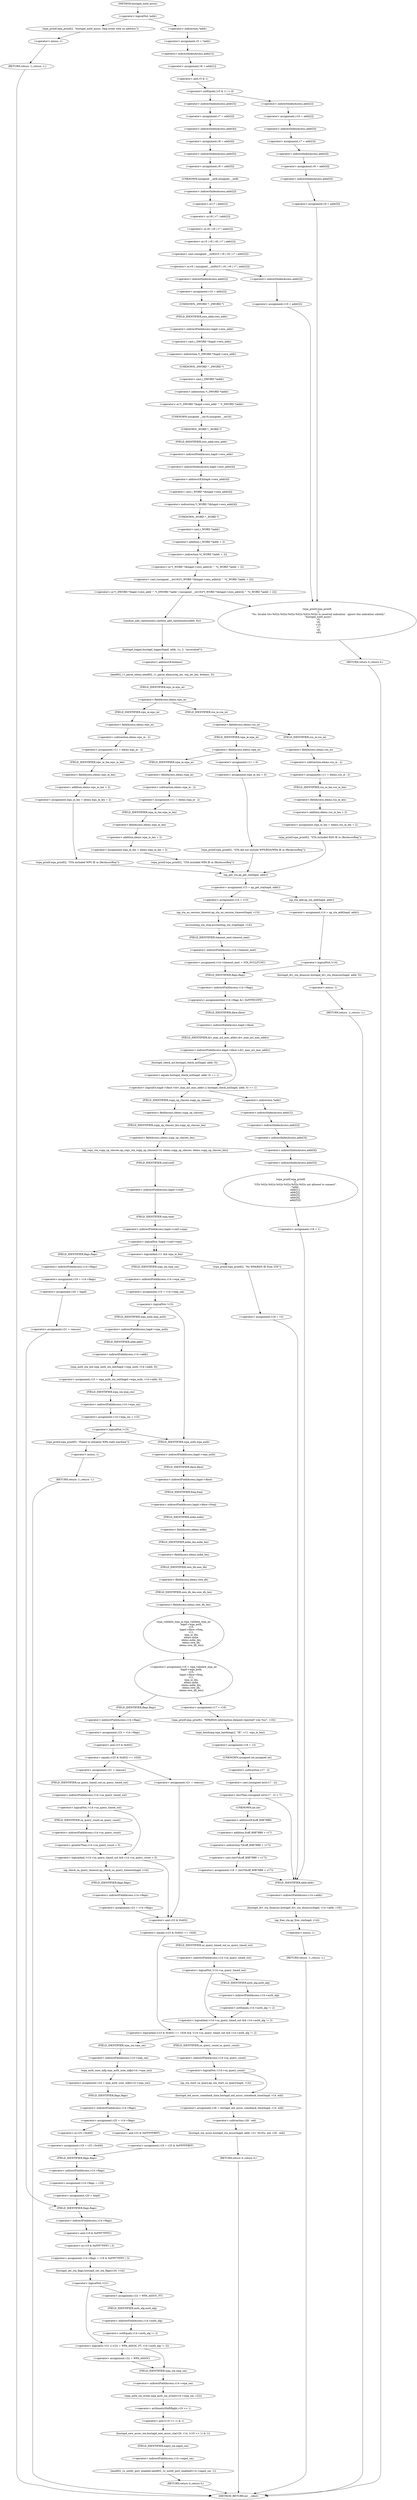 digraph hostapd_notif_assoc {  
"1000157" [label = "(<operator>.logicalNot,!addr)" ]
"1000160" [label = "(wpa_printf,wpa_printf(2, \"hostapd_notif_assoc: Skip event with no address\"))" ]
"1000163" [label = "(RETURN,return -1;,return -1;)" ]
"1000164" [label = "(<operator>.minus,-1)" ]
"1000166" [label = "(<operator>.assignment,v5 = *addr)" ]
"1000168" [label = "(<operator>.indirection,*addr)" ]
"1000170" [label = "(<operator>.assignment,v6 = addr[1])" ]
"1000172" [label = "(<operator>.indirectIndexAccess,addr[1])" ]
"1000176" [label = "(<operator>.notEquals,(v5 & 1) != 0)" ]
"1000177" [label = "(<operator>.and,v5 & 1)" ]
"1000182" [label = "(<operator>.assignment,v10 = addr[2])" ]
"1000184" [label = "(<operator>.indirectIndexAccess,addr[2])" ]
"1000187" [label = "(<operator>.assignment,v7 = addr[3])" ]
"1000189" [label = "(<operator>.indirectIndexAccess,addr[3])" ]
"1000192" [label = "(<operator>.assignment,v8 = addr[4])" ]
"1000194" [label = "(<operator>.indirectIndexAccess,addr[4])" ]
"1000197" [label = "(<operator>.assignment,v9 = addr[5])" ]
"1000199" [label = "(<operator>.indirectIndexAccess,addr[5])" ]
"1000204" [label = "(<operator>.assignment,v7 = addr[3])" ]
"1000206" [label = "(<operator>.indirectIndexAccess,addr[3])" ]
"1000209" [label = "(<operator>.assignment,v8 = addr[4])" ]
"1000211" [label = "(<operator>.indirectIndexAccess,addr[4])" ]
"1000214" [label = "(<operator>.assignment,v9 = addr[5])" ]
"1000216" [label = "(<operator>.indirectIndexAccess,addr[5])" ]
"1000220" [label = "(<operator>.or,v9 | (unsigned __int8)(v5 | v6 | v8 | v7 | addr[2]))" ]
"1000222" [label = "(<operator>.cast,(unsigned __int8)(v5 | v6 | v8 | v7 | addr[2]))" ]
"1000223" [label = "(UNKNOWN,unsigned __int8,unsigned __int8)" ]
"1000224" [label = "(<operator>.or,v5 | v6 | v8 | v7 | addr[2])" ]
"1000226" [label = "(<operator>.or,v6 | v8 | v7 | addr[2])" ]
"1000228" [label = "(<operator>.or,v8 | v7 | addr[2])" ]
"1000230" [label = "(<operator>.or,v7 | addr[2])" ]
"1000232" [label = "(<operator>.indirectIndexAccess,addr[2])" ]
"1000236" [label = "(<operator>.assignment,v10 = addr[2])" ]
"1000238" [label = "(<operator>.indirectIndexAccess,addr[2])" ]
"1000242" [label = "(<operator>.or,*(_DWORD *)hapd->own_addr ^ *(_DWORD *)addr | (unsigned __int16)(*(_WORD *)&hapd->own_addr[4] ^ *((_WORD *)addr + 2)))" ]
"1000243" [label = "(<operator>.or,*(_DWORD *)hapd->own_addr ^ *(_DWORD *)addr)" ]
"1000244" [label = "(<operator>.indirection,*(_DWORD *)hapd->own_addr)" ]
"1000245" [label = "(<operator>.cast,(_DWORD *)hapd->own_addr)" ]
"1000246" [label = "(UNKNOWN,_DWORD *,_DWORD *)" ]
"1000247" [label = "(<operator>.indirectFieldAccess,hapd->own_addr)" ]
"1000249" [label = "(FIELD_IDENTIFIER,own_addr,own_addr)" ]
"1000250" [label = "(<operator>.indirection,*(_DWORD *)addr)" ]
"1000251" [label = "(<operator>.cast,(_DWORD *)addr)" ]
"1000252" [label = "(UNKNOWN,_DWORD *,_DWORD *)" ]
"1000254" [label = "(<operator>.cast,(unsigned __int16)(*(_WORD *)&hapd->own_addr[4] ^ *((_WORD *)addr + 2)))" ]
"1000255" [label = "(UNKNOWN,unsigned __int16,unsigned __int16)" ]
"1000256" [label = "(<operator>.or,*(_WORD *)&hapd->own_addr[4] ^ *((_WORD *)addr + 2))" ]
"1000257" [label = "(<operator>.indirection,*(_WORD *)&hapd->own_addr[4])" ]
"1000258" [label = "(<operator>.cast,(_WORD *)&hapd->own_addr[4])" ]
"1000259" [label = "(UNKNOWN,_WORD *,_WORD *)" ]
"1000260" [label = "(<operator>.addressOf,&hapd->own_addr[4])" ]
"1000261" [label = "(<operator>.indirectIndexAccess,hapd->own_addr[4])" ]
"1000262" [label = "(<operator>.indirectFieldAccess,hapd->own_addr)" ]
"1000264" [label = "(FIELD_IDENTIFIER,own_addr,own_addr)" ]
"1000266" [label = "(<operator>.indirection,*((_WORD *)addr + 2))" ]
"1000267" [label = "(<operator>.addition,(_WORD *)addr + 2)" ]
"1000268" [label = "(<operator>.cast,(_WORD *)addr)" ]
"1000269" [label = "(UNKNOWN,_WORD *,_WORD *)" ]
"1000273" [label = "(random_add_randomness,random_add_randomness(addr, 6u))" ]
"1000276" [label = "(hostapd_logger,hostapd_logger(hapd, addr, 1u, 2, \"associated\"))" ]
"1000282" [label = "(ieee802_11_parse_elems,ieee802_11_parse_elems(req_ies, req_ies_len, &elems, 0))" ]
"1000285" [label = "(<operator>.addressOf,&elems)" ]
"1000289" [label = "(<operator>.fieldAccess,elems.wps_ie)" ]
"1000291" [label = "(FIELD_IDENTIFIER,wps_ie,wps_ie)" ]
"1000293" [label = "(<operator>.assignment,v11 = elems.wps_ie - 2)" ]
"1000295" [label = "(<operator>.subtraction,elems.wps_ie - 2)" ]
"1000296" [label = "(<operator>.fieldAccess,elems.wps_ie)" ]
"1000298" [label = "(FIELD_IDENTIFIER,wps_ie,wps_ie)" ]
"1000300" [label = "(<operator>.assignment,wpa_ie_len = elems.wps_ie_len + 2)" ]
"1000302" [label = "(<operator>.addition,elems.wps_ie_len + 2)" ]
"1000303" [label = "(<operator>.fieldAccess,elems.wps_ie_len)" ]
"1000305" [label = "(FIELD_IDENTIFIER,wps_ie_len,wps_ie_len)" ]
"1000307" [label = "(wpa_printf,wpa_printf(2, \"STA included WPS IE in (Re)AssocReq\"))" ]
"1000312" [label = "(<operator>.fieldAccess,elems.rsn_ie)" ]
"1000314" [label = "(FIELD_IDENTIFIER,rsn_ie,rsn_ie)" ]
"1000316" [label = "(<operator>.assignment,v11 = elems.rsn_ie - 2)" ]
"1000318" [label = "(<operator>.subtraction,elems.rsn_ie - 2)" ]
"1000319" [label = "(<operator>.fieldAccess,elems.rsn_ie)" ]
"1000321" [label = "(FIELD_IDENTIFIER,rsn_ie,rsn_ie)" ]
"1000323" [label = "(<operator>.assignment,wpa_ie_len = elems.rsn_ie_len + 2)" ]
"1000325" [label = "(<operator>.addition,elems.rsn_ie_len + 2)" ]
"1000326" [label = "(<operator>.fieldAccess,elems.rsn_ie_len)" ]
"1000328" [label = "(FIELD_IDENTIFIER,rsn_ie_len,rsn_ie_len)" ]
"1000330" [label = "(wpa_printf,wpa_printf(2, \"STA included RSN IE in (Re)AssocReq\"))" ]
"1000335" [label = "(<operator>.fieldAccess,elems.wpa_ie)" ]
"1000337" [label = "(FIELD_IDENTIFIER,wpa_ie,wpa_ie)" ]
"1000339" [label = "(<operator>.assignment,v11 = elems.wpa_ie - 2)" ]
"1000341" [label = "(<operator>.subtraction,elems.wpa_ie - 2)" ]
"1000342" [label = "(<operator>.fieldAccess,elems.wpa_ie)" ]
"1000344" [label = "(FIELD_IDENTIFIER,wpa_ie,wpa_ie)" ]
"1000346" [label = "(<operator>.assignment,wpa_ie_len = elems.wpa_ie_len + 2)" ]
"1000348" [label = "(<operator>.addition,elems.wpa_ie_len + 2)" ]
"1000349" [label = "(<operator>.fieldAccess,elems.wpa_ie_len)" ]
"1000351" [label = "(FIELD_IDENTIFIER,wpa_ie_len,wpa_ie_len)" ]
"1000353" [label = "(wpa_printf,wpa_printf(2, \"STA included WPA IE in (Re)AssocReq\"))" ]
"1000358" [label = "(<operator>.assignment,v11 = 0)" ]
"1000361" [label = "(<operator>.assignment,wpa_ie_len = 0)" ]
"1000364" [label = "(wpa_printf,wpa_printf(2, \"STA did not include WPS/RSN/WPA IE in (Re)AssocReq\"))" ]
"1000367" [label = "(<operator>.assignment,v13 = ap_get_sta(hapd, addr))" ]
"1000369" [label = "(ap_get_sta,ap_get_sta(hapd, addr))" ]
"1000375" [label = "(<operator>.assignment,v14 = v13)" ]
"1000378" [label = "(ap_sta_no_session_timeout,ap_sta_no_session_timeout(hapd, v13))" ]
"1000381" [label = "(accounting_sta_stop,accounting_sta_stop(hapd, v14))" ]
"1000384" [label = "(<operator>.assignment,v14->timeout_next = STA_NULLFUNC)" ]
"1000385" [label = "(<operator>.indirectFieldAccess,v14->timeout_next)" ]
"1000387" [label = "(FIELD_IDENTIFIER,timeout_next,timeout_next)" ]
"1000391" [label = "(<operator>.assignment,v14 = ap_sta_add(hapd, addr))" ]
"1000393" [label = "(ap_sta_add,ap_sta_add(hapd, addr))" ]
"1000397" [label = "(<operator>.logicalNot,!v14)" ]
"1000400" [label = "(hostapd_drv_sta_disassoc,hostapd_drv_sta_disassoc(hapd, addr, 5))" ]
"1000404" [label = "(RETURN,return -1;,return -1;)" ]
"1000405" [label = "(<operator>.minus,-1)" ]
"1000407" [label = "(<operators>.assignmentAnd,v14->flags &= 0xFFFECFFF)" ]
"1000408" [label = "(<operator>.indirectFieldAccess,v14->flags)" ]
"1000410" [label = "(FIELD_IDENTIFIER,flags,flags)" ]
"1000413" [label = "(<operator>.logicalOr,hapd->iface->drv_max_acl_mac_addrs || hostapd_check_acl(hapd, addr, 0) == 1)" ]
"1000414" [label = "(<operator>.indirectFieldAccess,hapd->iface->drv_max_acl_mac_addrs)" ]
"1000415" [label = "(<operator>.indirectFieldAccess,hapd->iface)" ]
"1000417" [label = "(FIELD_IDENTIFIER,iface,iface)" ]
"1000418" [label = "(FIELD_IDENTIFIER,drv_max_acl_mac_addrs,drv_max_acl_mac_addrs)" ]
"1000419" [label = "(<operator>.equals,hostapd_check_acl(hapd, addr, 0) == 1)" ]
"1000420" [label = "(hostapd_check_acl,hostapd_check_acl(hapd, addr, 0))" ]
"1000426" [label = "(ap_copy_sta_supp_op_classes,ap_copy_sta_supp_op_classes(v14, elems.supp_op_classes, elems.supp_op_classes_len))" ]
"1000428" [label = "(<operator>.fieldAccess,elems.supp_op_classes)" ]
"1000430" [label = "(FIELD_IDENTIFIER,supp_op_classes,supp_op_classes)" ]
"1000431" [label = "(<operator>.fieldAccess,elems.supp_op_classes_len)" ]
"1000433" [label = "(FIELD_IDENTIFIER,supp_op_classes_len,supp_op_classes_len)" ]
"1000435" [label = "(<operator>.logicalNot,!hapd->conf->wpa)" ]
"1000436" [label = "(<operator>.indirectFieldAccess,hapd->conf->wpa)" ]
"1000437" [label = "(<operator>.indirectFieldAccess,hapd->conf)" ]
"1000439" [label = "(FIELD_IDENTIFIER,conf,conf)" ]
"1000440" [label = "(FIELD_IDENTIFIER,wpa,wpa)" ]
"1000442" [label = "(<operator>.assignment,v19 = v14->flags)" ]
"1000444" [label = "(<operator>.indirectFieldAccess,v14->flags)" ]
"1000446" [label = "(FIELD_IDENTIFIER,flags,flags)" ]
"1000447" [label = "(<operator>.assignment,v20 = hapd)" ]
"1000450" [label = "(<operator>.assignment,v21 = reassoc)" ]
"1000454" [label = "(<operator>.assignment,v14->flags = v19 & 0xFFF7FFFC | 3)" ]
"1000455" [label = "(<operator>.indirectFieldAccess,v14->flags)" ]
"1000457" [label = "(FIELD_IDENTIFIER,flags,flags)" ]
"1000458" [label = "(<operator>.or,v19 & 0xFFF7FFFC | 3)" ]
"1000459" [label = "(<operator>.and,v19 & 0xFFF7FFFC)" ]
"1000463" [label = "(hostapd_set_sta_flags,hostapd_set_sta_flags(v20, v14))" ]
"1000467" [label = "(<operator>.logicalOr,!v21 || (v22 = WPA_ASSOC_FT, v14->auth_alg != 2))" ]
"1000468" [label = "(<operator>.logicalNot,!v21)" ]
"1000471" [label = "(<operator>.assignment,v22 = WPA_ASSOC_FT)" ]
"1000474" [label = "(<operator>.notEquals,v14->auth_alg != 2)" ]
"1000475" [label = "(<operator>.indirectFieldAccess,v14->auth_alg)" ]
"1000477" [label = "(FIELD_IDENTIFIER,auth_alg,auth_alg)" ]
"1000479" [label = "(<operator>.assignment,v22 = WPA_ASSOC)" ]
"1000482" [label = "(wpa_auth_sm_event,wpa_auth_sm_event(v14->wpa_sm, v22))" ]
"1000483" [label = "(<operator>.indirectFieldAccess,v14->wpa_sm)" ]
"1000485" [label = "(FIELD_IDENTIFIER,wpa_sm,wpa_sm)" ]
"1000487" [label = "(hostapd_new_assoc_sta,hostapd_new_assoc_sta(v20, v14, (v19 >> 1) & 1))" ]
"1000490" [label = "(<operator>.and,(v19 >> 1) & 1)" ]
"1000491" [label = "(<operator>.arithmeticShiftRight,v19 >> 1)" ]
"1000495" [label = "(ieee802_1x_notify_port_enabled,ieee802_1x_notify_port_enabled(v14->eapol_sm, 1))" ]
"1000496" [label = "(<operator>.indirectFieldAccess,v14->eapol_sm)" ]
"1000498" [label = "(FIELD_IDENTIFIER,eapol_sm,eapol_sm)" ]
"1000500" [label = "(RETURN,return 0;,return 0;)" ]
"1000503" [label = "(<operator>.logicalAnd,v11 && wpa_ie_len)" ]
"1000507" [label = "(<operator>.assignment,v15 = v14->wpa_sm)" ]
"1000509" [label = "(<operator>.indirectFieldAccess,v14->wpa_sm)" ]
"1000511" [label = "(FIELD_IDENTIFIER,wpa_sm,wpa_sm)" ]
"1000513" [label = "(<operator>.logicalNot,!v15)" ]
"1000516" [label = "(<operator>.assignment,v15 = wpa_auth_sta_init(hapd->wpa_auth, v14->addr, 0))" ]
"1000518" [label = "(wpa_auth_sta_init,wpa_auth_sta_init(hapd->wpa_auth, v14->addr, 0))" ]
"1000519" [label = "(<operator>.indirectFieldAccess,hapd->wpa_auth)" ]
"1000521" [label = "(FIELD_IDENTIFIER,wpa_auth,wpa_auth)" ]
"1000522" [label = "(<operator>.indirectFieldAccess,v14->addr)" ]
"1000524" [label = "(FIELD_IDENTIFIER,addr,addr)" ]
"1000526" [label = "(<operator>.assignment,v14->wpa_sm = v15)" ]
"1000527" [label = "(<operator>.indirectFieldAccess,v14->wpa_sm)" ]
"1000529" [label = "(FIELD_IDENTIFIER,wpa_sm,wpa_sm)" ]
"1000532" [label = "(<operator>.logicalNot,!v15)" ]
"1000535" [label = "(wpa_printf,wpa_printf(5, \"Failed to initialize WPA state machine\"))" ]
"1000538" [label = "(RETURN,return -1;,return -1;)" ]
"1000539" [label = "(<operator>.minus,-1)" ]
"1000541" [label = "(<operator>.assignment,v16 = wpa_validate_wpa_ie(\n                    hapd->wpa_auth,\n                    v15,\n                    hapd->iface->freq,\n                    v11,\n                    wpa_ie_len,\n                    elems.mdie,\n                    elems.mdie_len,\n                    elems.owe_dh,\n                    elems.owe_dh_len))" ]
"1000543" [label = "(wpa_validate_wpa_ie,wpa_validate_wpa_ie(\n                    hapd->wpa_auth,\n                    v15,\n                    hapd->iface->freq,\n                    v11,\n                    wpa_ie_len,\n                    elems.mdie,\n                    elems.mdie_len,\n                    elems.owe_dh,\n                    elems.owe_dh_len))" ]
"1000544" [label = "(<operator>.indirectFieldAccess,hapd->wpa_auth)" ]
"1000546" [label = "(FIELD_IDENTIFIER,wpa_auth,wpa_auth)" ]
"1000548" [label = "(<operator>.indirectFieldAccess,hapd->iface->freq)" ]
"1000549" [label = "(<operator>.indirectFieldAccess,hapd->iface)" ]
"1000551" [label = "(FIELD_IDENTIFIER,iface,iface)" ]
"1000552" [label = "(FIELD_IDENTIFIER,freq,freq)" ]
"1000555" [label = "(<operator>.fieldAccess,elems.mdie)" ]
"1000557" [label = "(FIELD_IDENTIFIER,mdie,mdie)" ]
"1000558" [label = "(<operator>.fieldAccess,elems.mdie_len)" ]
"1000560" [label = "(FIELD_IDENTIFIER,mdie_len,mdie_len)" ]
"1000561" [label = "(<operator>.fieldAccess,elems.owe_dh)" ]
"1000563" [label = "(FIELD_IDENTIFIER,owe_dh,owe_dh)" ]
"1000564" [label = "(<operator>.fieldAccess,elems.owe_dh_len)" ]
"1000566" [label = "(FIELD_IDENTIFIER,owe_dh_len,owe_dh_len)" ]
"1000570" [label = "(<operator>.assignment,v17 = v16)" ]
"1000573" [label = "(wpa_printf,wpa_printf(2, \"WPA/RSN information element rejected? (res %u)\", v16))" ]
"1000577" [label = "(wpa_hexdump,wpa_hexdump(2, \"IE\", v11, wpa_ie_len))" ]
"1000582" [label = "(<operator>.assignment,v18 = 13)" ]
"1000586" [label = "(<operator>.lessThan,(unsigned int)(v17 - 2) < 7)" ]
"1000587" [label = "(<operator>.cast,(unsigned int)(v17 - 2))" ]
"1000588" [label = "(UNKNOWN,unsigned int,unsigned int)" ]
"1000589" [label = "(<operator>.subtraction,v17 - 2)" ]
"1000593" [label = "(<operator>.assignment,v18 = (int)*(&off_80B78B8 + v17))" ]
"1000595" [label = "(<operator>.cast,(int)*(&off_80B78B8 + v17))" ]
"1000596" [label = "(UNKNOWN,int,int)" ]
"1000597" [label = "(<operator>.indirection,*(&off_80B78B8 + v17))" ]
"1000598" [label = "(<operator>.addition,&off_80B78B8 + v17)" ]
"1000599" [label = "(<operator>.addressOf,&off_80B78B8)" ]
"1000603" [label = "(<operator>.assignment,v23 = v14->flags)" ]
"1000605" [label = "(<operator>.indirectFieldAccess,v14->flags)" ]
"1000607" [label = "(FIELD_IDENTIFIER,flags,flags)" ]
"1000609" [label = "(<operator>.equals,(v23 & 0x402) == 1026)" ]
"1000610" [label = "(<operator>.and,v23 & 0x402)" ]
"1000615" [label = "(<operator>.assignment,v21 = reassoc)" ]
"1000619" [label = "(<operator>.logicalAnd,!v14->sa_query_timed_out && v14->sa_query_count > 0)" ]
"1000620" [label = "(<operator>.logicalNot,!v14->sa_query_timed_out)" ]
"1000621" [label = "(<operator>.indirectFieldAccess,v14->sa_query_timed_out)" ]
"1000623" [label = "(FIELD_IDENTIFIER,sa_query_timed_out,sa_query_timed_out)" ]
"1000624" [label = "(<operator>.greaterThan,v14->sa_query_count > 0)" ]
"1000625" [label = "(<operator>.indirectFieldAccess,v14->sa_query_count)" ]
"1000627" [label = "(FIELD_IDENTIFIER,sa_query_count,sa_query_count)" ]
"1000630" [label = "(ap_check_sa_query_timeout,ap_check_sa_query_timeout(hapd, v14))" ]
"1000633" [label = "(<operator>.assignment,v23 = v14->flags)" ]
"1000635" [label = "(<operator>.indirectFieldAccess,v14->flags)" ]
"1000637" [label = "(FIELD_IDENTIFIER,flags,flags)" ]
"1000640" [label = "(<operator>.assignment,v21 = reassoc)" ]
"1000644" [label = "(<operator>.logicalAnd,(v23 & 0x402) == 1026 && !v14->sa_query_timed_out && v14->auth_alg != 2)" ]
"1000645" [label = "(<operator>.equals,(v23 & 0x402) == 1026)" ]
"1000646" [label = "(<operator>.and,v23 & 0x402)" ]
"1000650" [label = "(<operator>.logicalAnd,!v14->sa_query_timed_out && v14->auth_alg != 2)" ]
"1000651" [label = "(<operator>.logicalNot,!v14->sa_query_timed_out)" ]
"1000652" [label = "(<operator>.indirectFieldAccess,v14->sa_query_timed_out)" ]
"1000654" [label = "(FIELD_IDENTIFIER,sa_query_timed_out,sa_query_timed_out)" ]
"1000655" [label = "(<operator>.notEquals,v14->auth_alg != 2)" ]
"1000656" [label = "(<operator>.indirectFieldAccess,v14->auth_alg)" ]
"1000658" [label = "(FIELD_IDENTIFIER,auth_alg,auth_alg)" ]
"1000662" [label = "(<operator>.logicalNot,!v14->sa_query_count)" ]
"1000663" [label = "(<operator>.indirectFieldAccess,v14->sa_query_count)" ]
"1000665" [label = "(FIELD_IDENTIFIER,sa_query_count,sa_query_count)" ]
"1000666" [label = "(ap_sta_start_sa_query,ap_sta_start_sa_query(hapd, v14))" ]
"1000669" [label = "(<operator>.assignment,v26 = hostapd_eid_assoc_comeback_time(hapd, v14, eid))" ]
"1000671" [label = "(hostapd_eid_assoc_comeback_time,hostapd_eid_assoc_comeback_time(hapd, v14, eid))" ]
"1000675" [label = "(hostapd_sta_assoc,hostapd_sta_assoc(hapd, addr, v21, 0x1Eu, eid, v26 - eid))" ]
"1000681" [label = "(<operator>.subtraction,v26 - eid)" ]
"1000684" [label = "(RETURN,return 0;,return 0;)" ]
"1000686" [label = "(<operator>.assignment,v24 = wpa_auth_uses_mfp(v14->wpa_sm))" ]
"1000688" [label = "(wpa_auth_uses_mfp,wpa_auth_uses_mfp(v14->wpa_sm))" ]
"1000689" [label = "(<operator>.indirectFieldAccess,v14->wpa_sm)" ]
"1000691" [label = "(FIELD_IDENTIFIER,wpa_sm,wpa_sm)" ]
"1000692" [label = "(<operator>.assignment,v25 = v14->flags)" ]
"1000694" [label = "(<operator>.indirectFieldAccess,v14->flags)" ]
"1000696" [label = "(FIELD_IDENTIFIER,flags,flags)" ]
"1000699" [label = "(<operator>.assignment,v19 = v25 | 0x400)" ]
"1000701" [label = "(<operator>.or,v25 | 0x400)" ]
"1000705" [label = "(<operator>.assignment,v19 = v25 & 0xFFFFFBFF)" ]
"1000707" [label = "(<operator>.and,v25 & 0xFFFFFBFF)" ]
"1000710" [label = "(<operator>.assignment,v14->flags = v19)" ]
"1000711" [label = "(<operator>.indirectFieldAccess,v14->flags)" ]
"1000713" [label = "(FIELD_IDENTIFIER,flags,flags)" ]
"1000715" [label = "(<operator>.assignment,v20 = hapd)" ]
"1000719" [label = "(wpa_printf,wpa_printf(2, \"No WPA/RSN IE from STA\"))" ]
"1000722" [label = "(<operator>.assignment,v18 = 13)" ]
"1000727" [label = "(wpa_printf,wpa_printf(\n            3,\n            \"STA %02x:%02x:%02x:%02x:%02x:%02x not allowed to connect\",\n            *addr,\n            addr[1],\n            addr[2],\n            addr[3],\n            addr[4],\n            addr[5]))" ]
"1000730" [label = "(<operator>.indirection,*addr)" ]
"1000732" [label = "(<operator>.indirectIndexAccess,addr[1])" ]
"1000735" [label = "(<operator>.indirectIndexAccess,addr[2])" ]
"1000738" [label = "(<operator>.indirectIndexAccess,addr[3])" ]
"1000741" [label = "(<operator>.indirectIndexAccess,addr[4])" ]
"1000744" [label = "(<operator>.indirectIndexAccess,addr[5])" ]
"1000747" [label = "(<operator>.assignment,v18 = 1)" ]
"1000751" [label = "(hostapd_drv_sta_disassoc,hostapd_drv_sta_disassoc(hapd, v14->addr, v18))" ]
"1000753" [label = "(<operator>.indirectFieldAccess,v14->addr)" ]
"1000755" [label = "(FIELD_IDENTIFIER,addr,addr)" ]
"1000757" [label = "(ap_free_sta,ap_free_sta(hapd, v14))" ]
"1000760" [label = "(RETURN,return -1;,return -1;)" ]
"1000761" [label = "(<operator>.minus,-1)" ]
"1000765" [label = "(<operator>.assignment,v10 = addr[2])" ]
"1000767" [label = "(<operator>.indirectIndexAccess,addr[2])" ]
"1000770" [label = "(wpa_printf,wpa_printf(\n    2,\n    \"%s: Invalid SA=%02x:%02x:%02x:%02x:%02x:%02x in received indication - ignore this indication silently\",\n    \"hostapd_notif_assoc\",\n    v5,\n    v6,\n    v10,\n    v7,\n    v8,\n    v9))" ]
"1000780" [label = "(RETURN,return 0;,return 0;)" ]
"1000125" [label = "(METHOD,hostapd_notif_assoc)" ]
"1000782" [label = "(METHOD_RETURN,int __cdecl)" ]
  "1000157" -> "1000160" 
  "1000157" -> "1000168" 
  "1000160" -> "1000164" 
  "1000163" -> "1000782" 
  "1000164" -> "1000163" 
  "1000166" -> "1000172" 
  "1000168" -> "1000166" 
  "1000170" -> "1000177" 
  "1000172" -> "1000170" 
  "1000176" -> "1000184" 
  "1000176" -> "1000206" 
  "1000177" -> "1000176" 
  "1000182" -> "1000189" 
  "1000184" -> "1000182" 
  "1000187" -> "1000194" 
  "1000189" -> "1000187" 
  "1000192" -> "1000199" 
  "1000194" -> "1000192" 
  "1000197" -> "1000770" 
  "1000199" -> "1000197" 
  "1000204" -> "1000211" 
  "1000206" -> "1000204" 
  "1000209" -> "1000216" 
  "1000211" -> "1000209" 
  "1000214" -> "1000223" 
  "1000216" -> "1000214" 
  "1000220" -> "1000238" 
  "1000220" -> "1000767" 
  "1000222" -> "1000220" 
  "1000223" -> "1000232" 
  "1000224" -> "1000222" 
  "1000226" -> "1000224" 
  "1000228" -> "1000226" 
  "1000230" -> "1000228" 
  "1000232" -> "1000230" 
  "1000236" -> "1000246" 
  "1000238" -> "1000236" 
  "1000242" -> "1000273" 
  "1000242" -> "1000770" 
  "1000243" -> "1000255" 
  "1000244" -> "1000252" 
  "1000245" -> "1000244" 
  "1000246" -> "1000249" 
  "1000247" -> "1000245" 
  "1000249" -> "1000247" 
  "1000250" -> "1000243" 
  "1000251" -> "1000250" 
  "1000252" -> "1000251" 
  "1000254" -> "1000242" 
  "1000255" -> "1000259" 
  "1000256" -> "1000254" 
  "1000257" -> "1000269" 
  "1000258" -> "1000257" 
  "1000259" -> "1000264" 
  "1000260" -> "1000258" 
  "1000261" -> "1000260" 
  "1000262" -> "1000261" 
  "1000264" -> "1000262" 
  "1000266" -> "1000256" 
  "1000267" -> "1000266" 
  "1000268" -> "1000267" 
  "1000269" -> "1000268" 
  "1000273" -> "1000276" 
  "1000276" -> "1000285" 
  "1000282" -> "1000291" 
  "1000285" -> "1000282" 
  "1000289" -> "1000298" 
  "1000289" -> "1000314" 
  "1000291" -> "1000289" 
  "1000293" -> "1000305" 
  "1000295" -> "1000293" 
  "1000296" -> "1000295" 
  "1000298" -> "1000296" 
  "1000300" -> "1000307" 
  "1000302" -> "1000300" 
  "1000303" -> "1000302" 
  "1000305" -> "1000303" 
  "1000307" -> "1000369" 
  "1000312" -> "1000321" 
  "1000312" -> "1000337" 
  "1000314" -> "1000312" 
  "1000316" -> "1000328" 
  "1000318" -> "1000316" 
  "1000319" -> "1000318" 
  "1000321" -> "1000319" 
  "1000323" -> "1000330" 
  "1000325" -> "1000323" 
  "1000326" -> "1000325" 
  "1000328" -> "1000326" 
  "1000330" -> "1000369" 
  "1000335" -> "1000344" 
  "1000335" -> "1000358" 
  "1000337" -> "1000335" 
  "1000339" -> "1000351" 
  "1000341" -> "1000339" 
  "1000342" -> "1000341" 
  "1000344" -> "1000342" 
  "1000346" -> "1000353" 
  "1000348" -> "1000346" 
  "1000349" -> "1000348" 
  "1000351" -> "1000349" 
  "1000353" -> "1000369" 
  "1000358" -> "1000361" 
  "1000361" -> "1000364" 
  "1000364" -> "1000369" 
  "1000367" -> "1000375" 
  "1000367" -> "1000393" 
  "1000369" -> "1000367" 
  "1000375" -> "1000378" 
  "1000378" -> "1000381" 
  "1000381" -> "1000387" 
  "1000384" -> "1000410" 
  "1000385" -> "1000384" 
  "1000387" -> "1000385" 
  "1000391" -> "1000397" 
  "1000393" -> "1000391" 
  "1000397" -> "1000400" 
  "1000397" -> "1000410" 
  "1000400" -> "1000405" 
  "1000404" -> "1000782" 
  "1000405" -> "1000404" 
  "1000407" -> "1000417" 
  "1000408" -> "1000407" 
  "1000410" -> "1000408" 
  "1000413" -> "1000430" 
  "1000413" -> "1000730" 
  "1000414" -> "1000413" 
  "1000414" -> "1000420" 
  "1000415" -> "1000418" 
  "1000417" -> "1000415" 
  "1000418" -> "1000414" 
  "1000419" -> "1000413" 
  "1000420" -> "1000419" 
  "1000426" -> "1000439" 
  "1000428" -> "1000433" 
  "1000430" -> "1000428" 
  "1000431" -> "1000426" 
  "1000433" -> "1000431" 
  "1000435" -> "1000446" 
  "1000435" -> "1000503" 
  "1000435" -> "1000503" 
  "1000436" -> "1000435" 
  "1000437" -> "1000440" 
  "1000439" -> "1000437" 
  "1000440" -> "1000436" 
  "1000442" -> "1000447" 
  "1000444" -> "1000442" 
  "1000446" -> "1000444" 
  "1000447" -> "1000450" 
  "1000450" -> "1000457" 
  "1000454" -> "1000463" 
  "1000455" -> "1000459" 
  "1000457" -> "1000455" 
  "1000458" -> "1000454" 
  "1000459" -> "1000458" 
  "1000463" -> "1000468" 
  "1000467" -> "1000479" 
  "1000467" -> "1000485" 
  "1000468" -> "1000467" 
  "1000468" -> "1000471" 
  "1000471" -> "1000477" 
  "1000474" -> "1000467" 
  "1000475" -> "1000474" 
  "1000477" -> "1000475" 
  "1000479" -> "1000485" 
  "1000482" -> "1000491" 
  "1000483" -> "1000482" 
  "1000485" -> "1000483" 
  "1000487" -> "1000498" 
  "1000490" -> "1000487" 
  "1000491" -> "1000490" 
  "1000495" -> "1000500" 
  "1000496" -> "1000495" 
  "1000498" -> "1000496" 
  "1000500" -> "1000782" 
  "1000503" -> "1000511" 
  "1000503" -> "1000719" 
  "1000507" -> "1000513" 
  "1000509" -> "1000507" 
  "1000511" -> "1000509" 
  "1000513" -> "1000521" 
  "1000513" -> "1000546" 
  "1000516" -> "1000529" 
  "1000518" -> "1000516" 
  "1000519" -> "1000524" 
  "1000521" -> "1000519" 
  "1000522" -> "1000518" 
  "1000524" -> "1000522" 
  "1000526" -> "1000532" 
  "1000527" -> "1000526" 
  "1000529" -> "1000527" 
  "1000532" -> "1000535" 
  "1000532" -> "1000546" 
  "1000535" -> "1000539" 
  "1000538" -> "1000782" 
  "1000539" -> "1000538" 
  "1000541" -> "1000570" 
  "1000541" -> "1000607" 
  "1000543" -> "1000541" 
  "1000544" -> "1000551" 
  "1000546" -> "1000544" 
  "1000548" -> "1000557" 
  "1000549" -> "1000552" 
  "1000551" -> "1000549" 
  "1000552" -> "1000548" 
  "1000555" -> "1000560" 
  "1000557" -> "1000555" 
  "1000558" -> "1000563" 
  "1000560" -> "1000558" 
  "1000561" -> "1000566" 
  "1000563" -> "1000561" 
  "1000564" -> "1000543" 
  "1000566" -> "1000564" 
  "1000570" -> "1000573" 
  "1000573" -> "1000577" 
  "1000577" -> "1000582" 
  "1000582" -> "1000588" 
  "1000586" -> "1000596" 
  "1000586" -> "1000755" 
  "1000587" -> "1000586" 
  "1000588" -> "1000589" 
  "1000589" -> "1000587" 
  "1000593" -> "1000755" 
  "1000595" -> "1000593" 
  "1000596" -> "1000599" 
  "1000597" -> "1000595" 
  "1000598" -> "1000597" 
  "1000599" -> "1000598" 
  "1000603" -> "1000610" 
  "1000605" -> "1000603" 
  "1000607" -> "1000605" 
  "1000609" -> "1000615" 
  "1000609" -> "1000640" 
  "1000610" -> "1000609" 
  "1000615" -> "1000623" 
  "1000619" -> "1000630" 
  "1000619" -> "1000646" 
  "1000620" -> "1000619" 
  "1000620" -> "1000627" 
  "1000621" -> "1000620" 
  "1000623" -> "1000621" 
  "1000624" -> "1000619" 
  "1000625" -> "1000624" 
  "1000627" -> "1000625" 
  "1000630" -> "1000637" 
  "1000633" -> "1000646" 
  "1000635" -> "1000633" 
  "1000637" -> "1000635" 
  "1000640" -> "1000646" 
  "1000644" -> "1000665" 
  "1000644" -> "1000691" 
  "1000645" -> "1000644" 
  "1000645" -> "1000654" 
  "1000646" -> "1000645" 
  "1000650" -> "1000644" 
  "1000651" -> "1000650" 
  "1000651" -> "1000658" 
  "1000652" -> "1000651" 
  "1000654" -> "1000652" 
  "1000655" -> "1000650" 
  "1000656" -> "1000655" 
  "1000658" -> "1000656" 
  "1000662" -> "1000666" 
  "1000662" -> "1000671" 
  "1000663" -> "1000662" 
  "1000665" -> "1000663" 
  "1000666" -> "1000671" 
  "1000669" -> "1000681" 
  "1000671" -> "1000669" 
  "1000675" -> "1000684" 
  "1000681" -> "1000675" 
  "1000684" -> "1000782" 
  "1000686" -> "1000696" 
  "1000688" -> "1000686" 
  "1000689" -> "1000688" 
  "1000691" -> "1000689" 
  "1000692" -> "1000701" 
  "1000692" -> "1000707" 
  "1000694" -> "1000692" 
  "1000696" -> "1000694" 
  "1000699" -> "1000713" 
  "1000701" -> "1000699" 
  "1000705" -> "1000713" 
  "1000707" -> "1000705" 
  "1000710" -> "1000715" 
  "1000711" -> "1000710" 
  "1000713" -> "1000711" 
  "1000715" -> "1000457" 
  "1000719" -> "1000722" 
  "1000722" -> "1000755" 
  "1000727" -> "1000747" 
  "1000730" -> "1000732" 
  "1000732" -> "1000735" 
  "1000735" -> "1000738" 
  "1000738" -> "1000741" 
  "1000741" -> "1000744" 
  "1000744" -> "1000727" 
  "1000747" -> "1000755" 
  "1000751" -> "1000757" 
  "1000753" -> "1000751" 
  "1000755" -> "1000753" 
  "1000757" -> "1000761" 
  "1000760" -> "1000782" 
  "1000761" -> "1000760" 
  "1000765" -> "1000770" 
  "1000767" -> "1000765" 
  "1000770" -> "1000780" 
  "1000780" -> "1000782" 
  "1000125" -> "1000157" 
}
